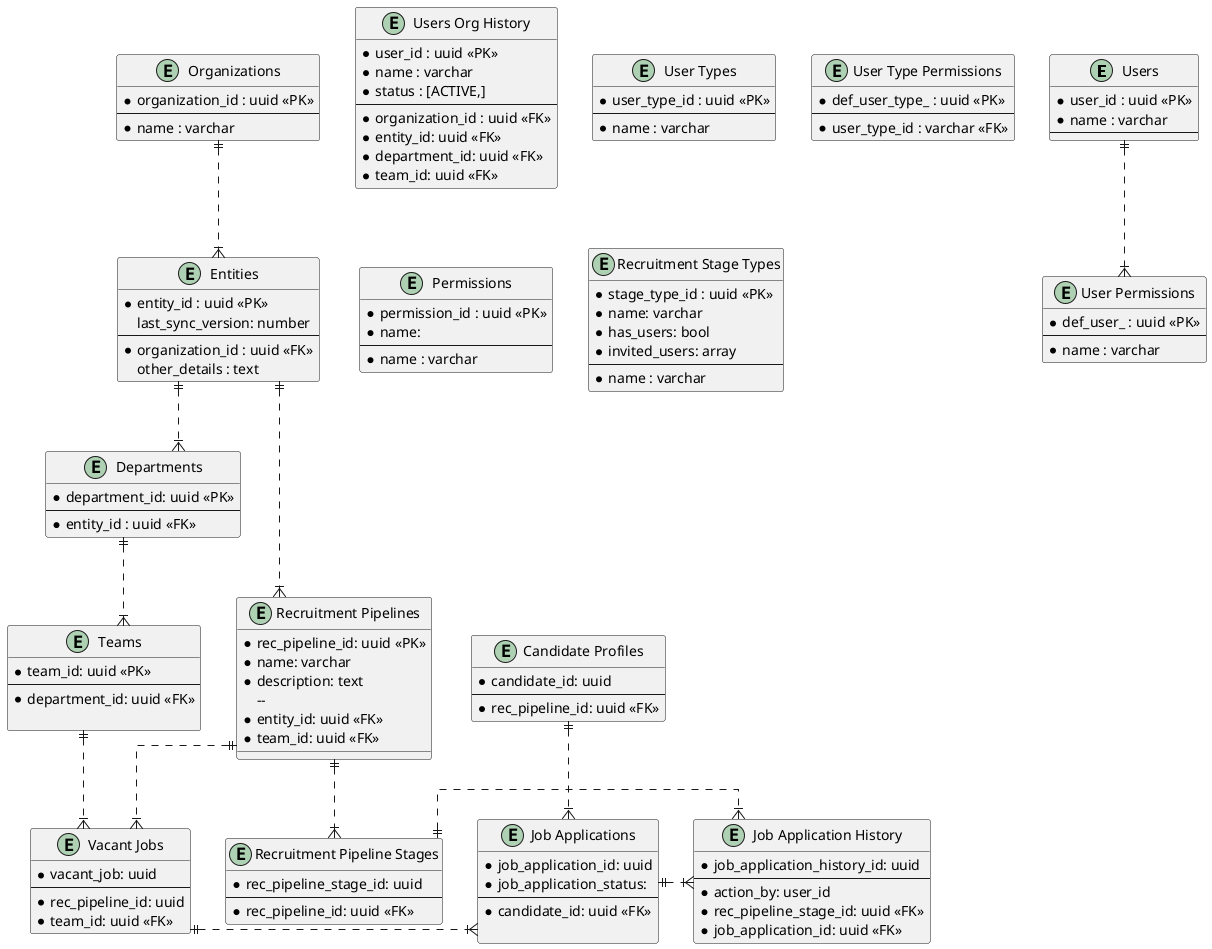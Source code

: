 @startuml

' hide the spot
' hide circle
' avoid problems with angled crows feet
skinparam linetype ortho

entity "Users" as _users {
  *user_id : uuid <<PK>>
  *name : varchar
  --
}

entity "Users Org History" as _user_org_history {
  *user_id : uuid <<PK>>
  *name : varchar
  *status : [ACTIVE,]
  --
  *organization_id : uuid <<FK>>
  *entity_id: uuid <<FK>>
  *department_id: uuid <<FK>>
  *team_id: uuid <<FK>>
}

entity "User Types" as _user_types {
  *user_type_id : uuid <<PK>>
  --
  *name : varchar
}

entity "User Type Permissions" as _user_type_permissions {
  *def_user_type_ : uuid <<PK>>
  --
  *user_type_id : varchar <<FK>>
}

entity "User Permissions" as _user_permissions {
  *def_user_ : uuid <<PK>>
  --
  *name : varchar
}

entity "Permissions" as _permissions {
  *permission_id : uuid <<PK>>
  *name:
  --
  *name : varchar
}

entity "Organizations" as _organizations {
  *organization_id : uuid <<PK>>
  --
  *name : varchar
}

entity "Entities" as _entities {
  *entity_id : uuid <<PK>>
  last_sync_version: number
  --
  *organization_id : uuid <<FK>>
  other_details : text
}

entity "Departments" as _departments {
  *department_id: uuid <<PK>>
  --
  *entity_id : uuid <<FK>>
}

entity "Teams" as _teams {
    *team_id: uuid <<PK>>
  --
  *department_id: uuid <<FK>>

}

entity "Recruitment Pipelines" as _rec_pipelines {
  *rec_pipeline_id: uuid <<PK>>
  *name: varchar
  *description: text
    --
  *entity_id: uuid <<FK>>
  *team_id: uuid <<FK>>

}

entity "Recruitment Pipeline Stages" as _rec_pipeline_stages {
  *rec_pipeline_stage_id: uuid
  --
  *rec_pipeline_id: uuid <<FK>>
}

entity "Recruitment Stage Types" as _stage_types {
  *stage_type_id : uuid <<PK>>
  *name: varchar
  *has_users: bool
  *invited_users: array
  --
  *name : varchar
}

entity "Vacant Jobs" as _vacant_jobs {
  *vacant_job: uuid
  --
  *rec_pipeline_id: uuid
  *team_id: uuid <<FK>>
}

entity "Job Applications" as _job_applications{
  *job_application_id: uuid
  *job_application_status: 
--
  *candidate_id: uuid <<FK>>

}

entity "Job Application History" as _job_application_history{
  *job_application_history_id: uuid
--
  *action_by: user_id
  *rec_pipeline_stage_id: uuid <<FK>>
  *job_application_id: uuid <<FK>>
}

entity "Candidate Profiles" as _candidate_profiles {
    *candidate_id: uuid
  --
    *rec_pipeline_id: uuid <<FK>>
}


_organizations ||..|{ _entities

_entities ||..|{ _rec_pipelines
_entities ||..|{ _departments

_departments ||..|{ _teams

_teams ||..|{ _vacant_jobs

_rec_pipelines ||..|{ _vacant_jobs
_rec_pipelines ||..|{ _rec_pipeline_stages

_vacant_jobs ||.|{ _job_applications

_job_applications ||.|{ _job_application_history
_rec_pipeline_stages ||.|{ _job_application_history


_candidate_profiles ||..|{ _job_applications

' User Permissions
_users ||..|{ _user_permissions


@enduml
